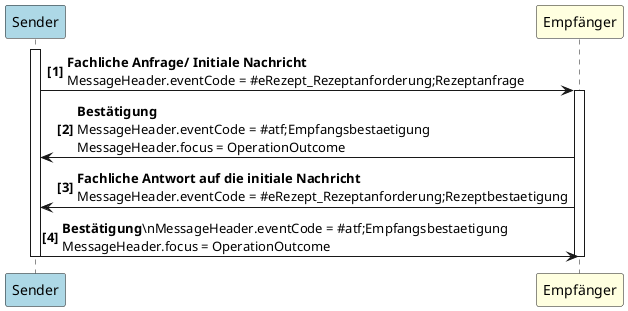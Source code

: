 @startuml Nachrichtenaustausch
autonumber "<b>[0]"
participant Sender as S #LightBlue
participant Empfänger as E #LightYellow

activate S
S -> E++: <b>Fachliche Anfrage/ Initiale Nachricht</b>\nMessageHeader.eventCode = #eRezept_Rezeptanforderung;Rezeptanfrage
E -> S: <b>Bestätigung</b>\nMessageHeader.eventCode = #atf;Empfangsbestaetigung\nMessageHeader.focus = OperationOutcome
E -> S: <b>Fachliche Antwort auf die initiale Nachricht</b>\nMessageHeader.eventCode = #eRezept_Rezeptanforderung;Rezeptbestaetigung
S -> E--: <b>Bestätigung</b>\\nMessageHeader.eventCode = #atf;Empfangsbestaetigung\nMessageHeader.focus = OperationOutcome
deactivate E
@enduml

